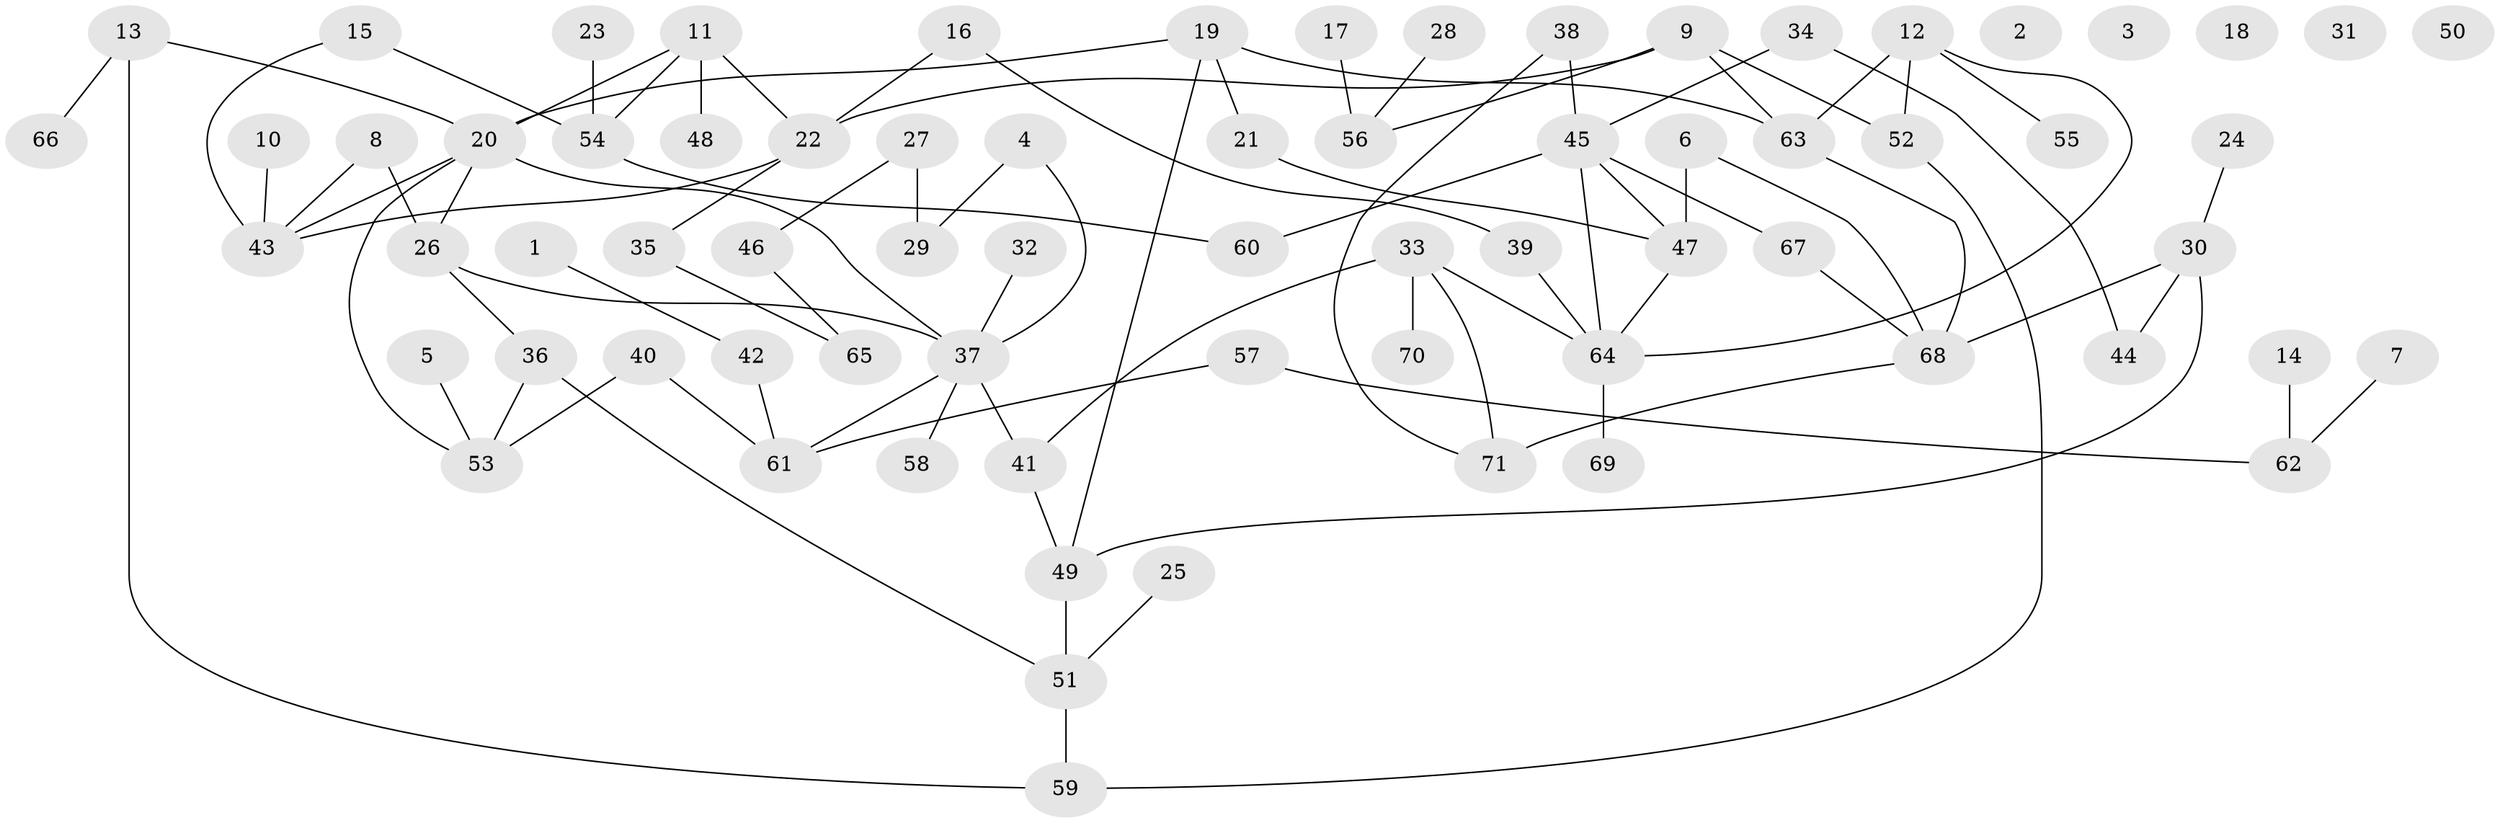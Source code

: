 // coarse degree distribution, {6: 0.15384615384615385, 3: 0.07692307692307693, 1: 0.3076923076923077, 5: 0.07692307692307693, 4: 0.15384615384615385, 2: 0.15384615384615385, 7: 0.07692307692307693}
// Generated by graph-tools (version 1.1) at 2025/35/03/04/25 23:35:52]
// undirected, 71 vertices, 89 edges
graph export_dot {
  node [color=gray90,style=filled];
  1;
  2;
  3;
  4;
  5;
  6;
  7;
  8;
  9;
  10;
  11;
  12;
  13;
  14;
  15;
  16;
  17;
  18;
  19;
  20;
  21;
  22;
  23;
  24;
  25;
  26;
  27;
  28;
  29;
  30;
  31;
  32;
  33;
  34;
  35;
  36;
  37;
  38;
  39;
  40;
  41;
  42;
  43;
  44;
  45;
  46;
  47;
  48;
  49;
  50;
  51;
  52;
  53;
  54;
  55;
  56;
  57;
  58;
  59;
  60;
  61;
  62;
  63;
  64;
  65;
  66;
  67;
  68;
  69;
  70;
  71;
  1 -- 42;
  4 -- 29;
  4 -- 37;
  5 -- 53;
  6 -- 47;
  6 -- 68;
  7 -- 62;
  8 -- 26;
  8 -- 43;
  9 -- 22;
  9 -- 52;
  9 -- 56;
  9 -- 63;
  10 -- 43;
  11 -- 20;
  11 -- 22;
  11 -- 48;
  11 -- 54;
  12 -- 52;
  12 -- 55;
  12 -- 63;
  12 -- 64;
  13 -- 20;
  13 -- 59;
  13 -- 66;
  14 -- 62;
  15 -- 43;
  15 -- 54;
  16 -- 22;
  16 -- 39;
  17 -- 56;
  19 -- 20;
  19 -- 21;
  19 -- 49;
  19 -- 63;
  20 -- 26;
  20 -- 37;
  20 -- 43;
  20 -- 53;
  21 -- 47;
  22 -- 35;
  22 -- 43;
  23 -- 54;
  24 -- 30;
  25 -- 51;
  26 -- 36;
  26 -- 37;
  27 -- 29;
  27 -- 46;
  28 -- 56;
  30 -- 44;
  30 -- 49;
  30 -- 68;
  32 -- 37;
  33 -- 41;
  33 -- 64;
  33 -- 70;
  33 -- 71;
  34 -- 44;
  34 -- 45;
  35 -- 65;
  36 -- 51;
  36 -- 53;
  37 -- 41;
  37 -- 58;
  37 -- 61;
  38 -- 45;
  38 -- 71;
  39 -- 64;
  40 -- 53;
  40 -- 61;
  41 -- 49;
  42 -- 61;
  45 -- 47;
  45 -- 60;
  45 -- 64;
  45 -- 67;
  46 -- 65;
  47 -- 64;
  49 -- 51;
  51 -- 59;
  52 -- 59;
  54 -- 60;
  57 -- 61;
  57 -- 62;
  63 -- 68;
  64 -- 69;
  67 -- 68;
  68 -- 71;
}

